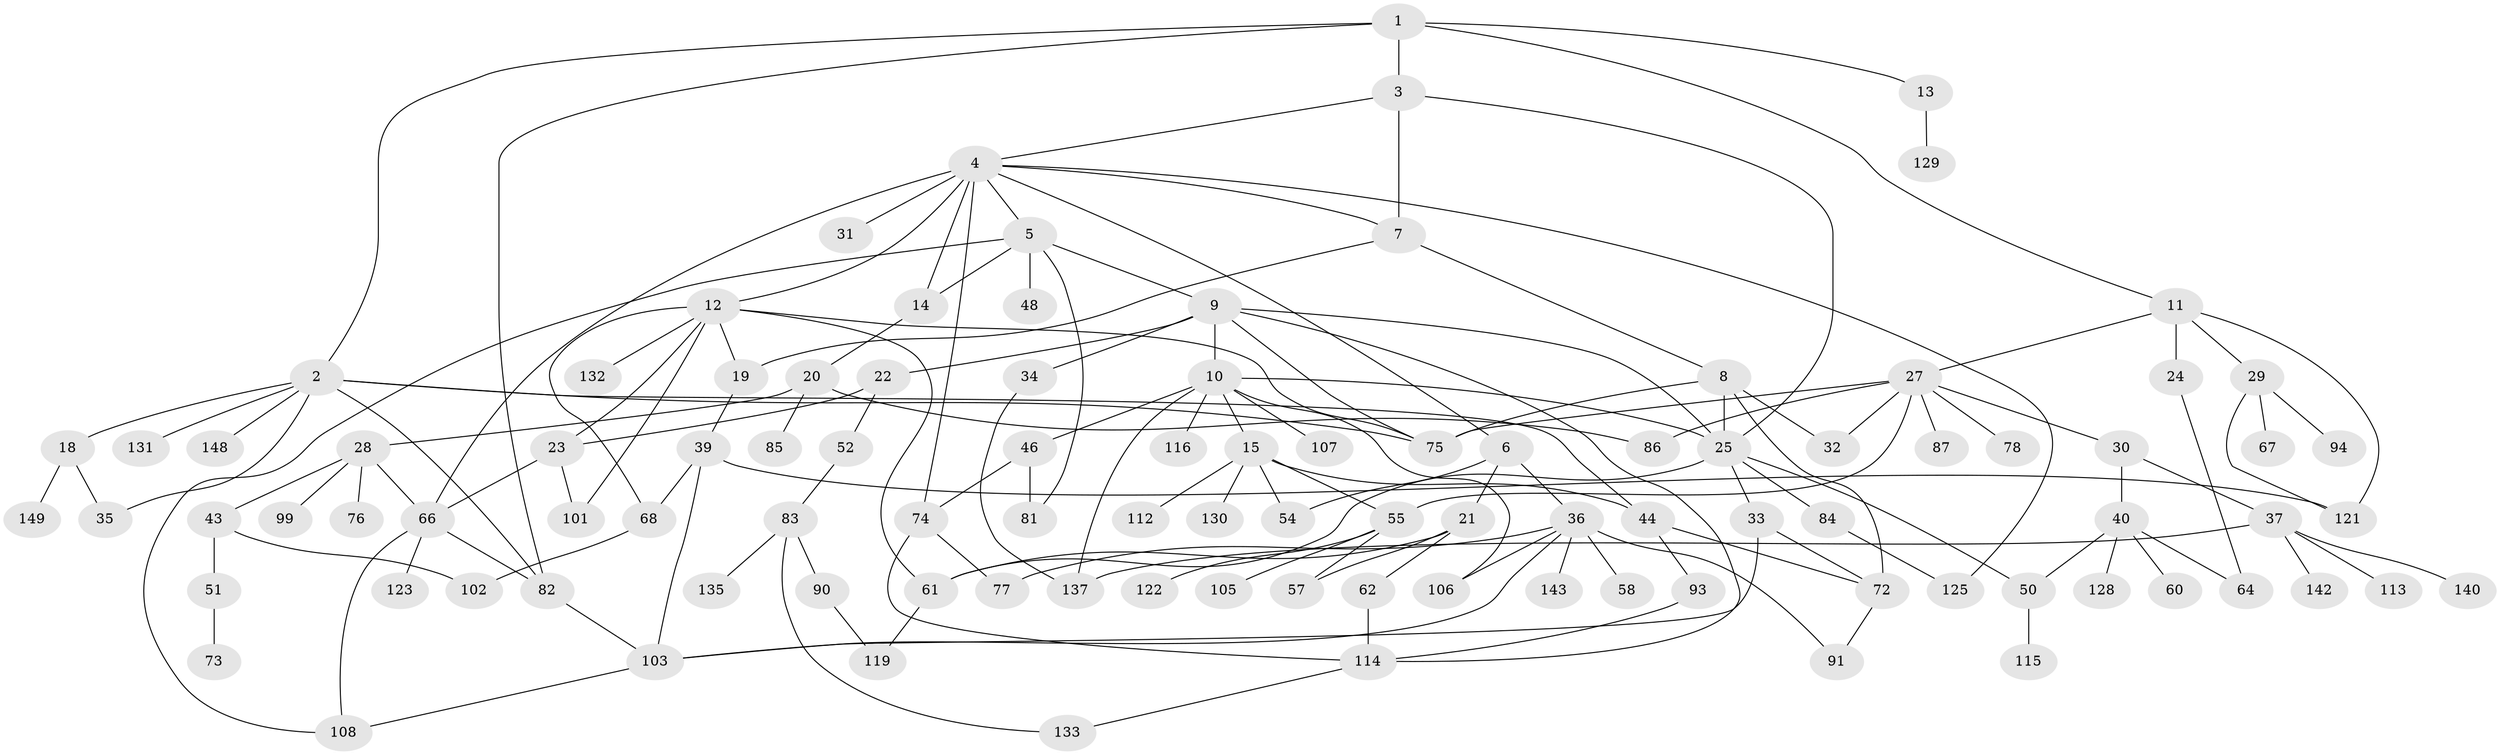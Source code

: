 // Generated by graph-tools (version 1.1) at 2025/23/03/03/25 07:23:30]
// undirected, 103 vertices, 153 edges
graph export_dot {
graph [start="1"]
  node [color=gray90,style=filled];
  1 [super="+97"];
  2 [super="+45"];
  3;
  4 [super="+109"];
  5 [super="+89"];
  6;
  7 [super="+138"];
  8 [super="+16"];
  9 [super="+144"];
  10 [super="+92"];
  11;
  12 [super="+49"];
  13;
  14 [super="+17"];
  15 [super="+79"];
  18 [super="+104"];
  19 [super="+47"];
  20 [super="+26"];
  21 [super="+111"];
  22 [super="+69"];
  23;
  24;
  25 [super="+95"];
  27 [super="+38"];
  28 [super="+56"];
  29 [super="+59"];
  30;
  31;
  32;
  33;
  34;
  35 [super="+53"];
  36 [super="+41"];
  37 [super="+63"];
  39;
  40 [super="+42"];
  43;
  44;
  46 [super="+134"];
  48;
  50;
  51;
  52 [super="+70"];
  54;
  55 [super="+110"];
  57 [super="+65"];
  58 [super="+147"];
  60 [super="+88"];
  61;
  62;
  64;
  66 [super="+71"];
  67;
  68 [super="+80"];
  72 [super="+146"];
  73 [super="+141"];
  74;
  75 [super="+145"];
  76;
  77;
  78;
  81;
  82 [super="+98"];
  83;
  84;
  85;
  86;
  87;
  90;
  91 [super="+96"];
  93 [super="+100"];
  94;
  99;
  101 [super="+118"];
  102;
  103 [super="+120"];
  105;
  106 [super="+127"];
  107;
  108 [super="+117"];
  112;
  113;
  114 [super="+124"];
  115;
  116;
  119;
  121 [super="+126"];
  122;
  123;
  125;
  128;
  129;
  130;
  131;
  132;
  133 [super="+136"];
  135;
  137 [super="+139"];
  140;
  142;
  143;
  148;
  149;
  1 -- 2;
  1 -- 3;
  1 -- 11;
  1 -- 13;
  1 -- 82;
  2 -- 18;
  2 -- 35;
  2 -- 131;
  2 -- 44;
  2 -- 75;
  2 -- 148;
  2 -- 82;
  3 -- 4;
  3 -- 25;
  3 -- 7;
  4 -- 5;
  4 -- 6;
  4 -- 7;
  4 -- 12;
  4 -- 14 [weight=2];
  4 -- 31;
  4 -- 74;
  4 -- 125;
  4 -- 66;
  5 -- 9;
  5 -- 48;
  5 -- 108;
  5 -- 81;
  5 -- 14;
  6 -- 21;
  6 -- 36;
  6 -- 54;
  7 -- 8;
  7 -- 19;
  8 -- 32;
  8 -- 75;
  8 -- 25;
  8 -- 72;
  9 -- 10;
  9 -- 22;
  9 -- 34;
  9 -- 114;
  9 -- 25;
  9 -- 75;
  10 -- 15;
  10 -- 46;
  10 -- 137;
  10 -- 116;
  10 -- 25;
  10 -- 107;
  10 -- 106;
  11 -- 24;
  11 -- 27;
  11 -- 29;
  11 -- 121;
  12 -- 19;
  12 -- 23;
  12 -- 132;
  12 -- 61;
  12 -- 101;
  12 -- 68;
  12 -- 75;
  13 -- 129;
  14 -- 20;
  15 -- 44;
  15 -- 54;
  15 -- 112;
  15 -- 130;
  15 -- 55;
  18 -- 149;
  18 -- 35;
  19 -- 39;
  20 -- 86;
  20 -- 85;
  20 -- 28;
  21 -- 62;
  21 -- 57;
  21 -- 61;
  22 -- 52;
  22 -- 23;
  23 -- 66;
  23 -- 101;
  24 -- 64;
  25 -- 33;
  25 -- 61;
  25 -- 84;
  25 -- 50;
  27 -- 30;
  27 -- 78;
  27 -- 86;
  27 -- 32;
  27 -- 55;
  27 -- 87;
  27 -- 75;
  28 -- 43;
  28 -- 76;
  28 -- 66;
  28 -- 99;
  29 -- 94;
  29 -- 67;
  29 -- 121;
  30 -- 37;
  30 -- 40;
  33 -- 103;
  33 -- 72;
  34 -- 137;
  36 -- 77;
  36 -- 106;
  36 -- 143;
  36 -- 58;
  36 -- 91;
  36 -- 103;
  37 -- 140;
  37 -- 113;
  37 -- 137;
  37 -- 142;
  39 -- 68;
  39 -- 121;
  39 -- 103;
  40 -- 50;
  40 -- 60;
  40 -- 64;
  40 -- 128;
  43 -- 51;
  43 -- 102;
  44 -- 72;
  44 -- 93;
  46 -- 74;
  46 -- 81;
  50 -- 115;
  51 -- 73;
  52 -- 83;
  55 -- 57;
  55 -- 105;
  55 -- 122;
  61 -- 119;
  62 -- 114;
  66 -- 123;
  66 -- 108;
  66 -- 82;
  68 -- 102;
  72 -- 91;
  74 -- 77;
  74 -- 114;
  82 -- 103;
  83 -- 90;
  83 -- 133;
  83 -- 135;
  84 -- 125;
  90 -- 119;
  93 -- 114;
  103 -- 108;
  114 -- 133;
}

